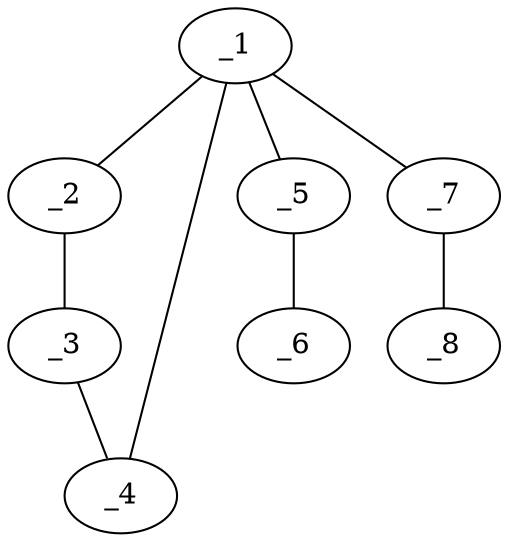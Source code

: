 graph molid650608 {
	_1	 [charge=0,
		chem=1,
		symbol="C  ",
		x="3.4142",
		y="0.483"];
	_2	 [charge=0,
		chem=1,
		symbol="C  ",
		x="2.7071",
		y="-0.2241"];
	_1 -- _2	 [valence=1];
	_4	 [charge=0,
		chem=1,
		symbol="C  ",
		x="2.7071",
		y="1.1901"];
	_1 -- _4	 [valence=1];
	_5	 [charge=0,
		chem=1,
		symbol="C  ",
		x="4.1213",
		y="1.1901"];
	_1 -- _5	 [valence=1];
	_7	 [charge=0,
		chem=1,
		symbol="C  ",
		x="4.1213",
		y="-0.2241"];
	_1 -- _7	 [valence=1];
	_3	 [charge=0,
		chem=2,
		symbol="O  ",
		x=2,
		y="0.483"];
	_2 -- _3	 [valence=1];
	_3 -- _4	 [valence=1];
	_6	 [charge=0,
		chem=7,
		symbol="Cl ",
		x="5.0872",
		y="0.9313"];
	_5 -- _6	 [valence=1];
	_8	 [charge=0,
		chem=7,
		symbol="Cl ",
		x="3.8625",
		y="-1.1901"];
	_7 -- _8	 [valence=1];
}
